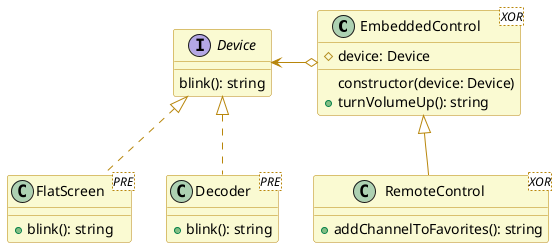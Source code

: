 @startuml

skinparam class {
  backgroundColor lightgoldenrodyellow
  arrowColor darkgoldenrod
  borderColor darkgoldenrod
}

class EmbeddedControl <XOR> {
  # device: Device
  constructor(device: Device)
  + turnVolumeUp(): string
}

class RemoteControl <XOR> {
  + addChannelToFavorites(): string
}

interface Device {
  blink(): string
}

class FlatScreen <PRE> {
  + blink(): string
}

class Decoder <PRE> {
  + blink(): string
}

EmbeddedControl <|-- RemoteControl

Device <-o EmbeddedControl

Device <|.. FlatScreen
Device <|.. Decoder

@enduml
